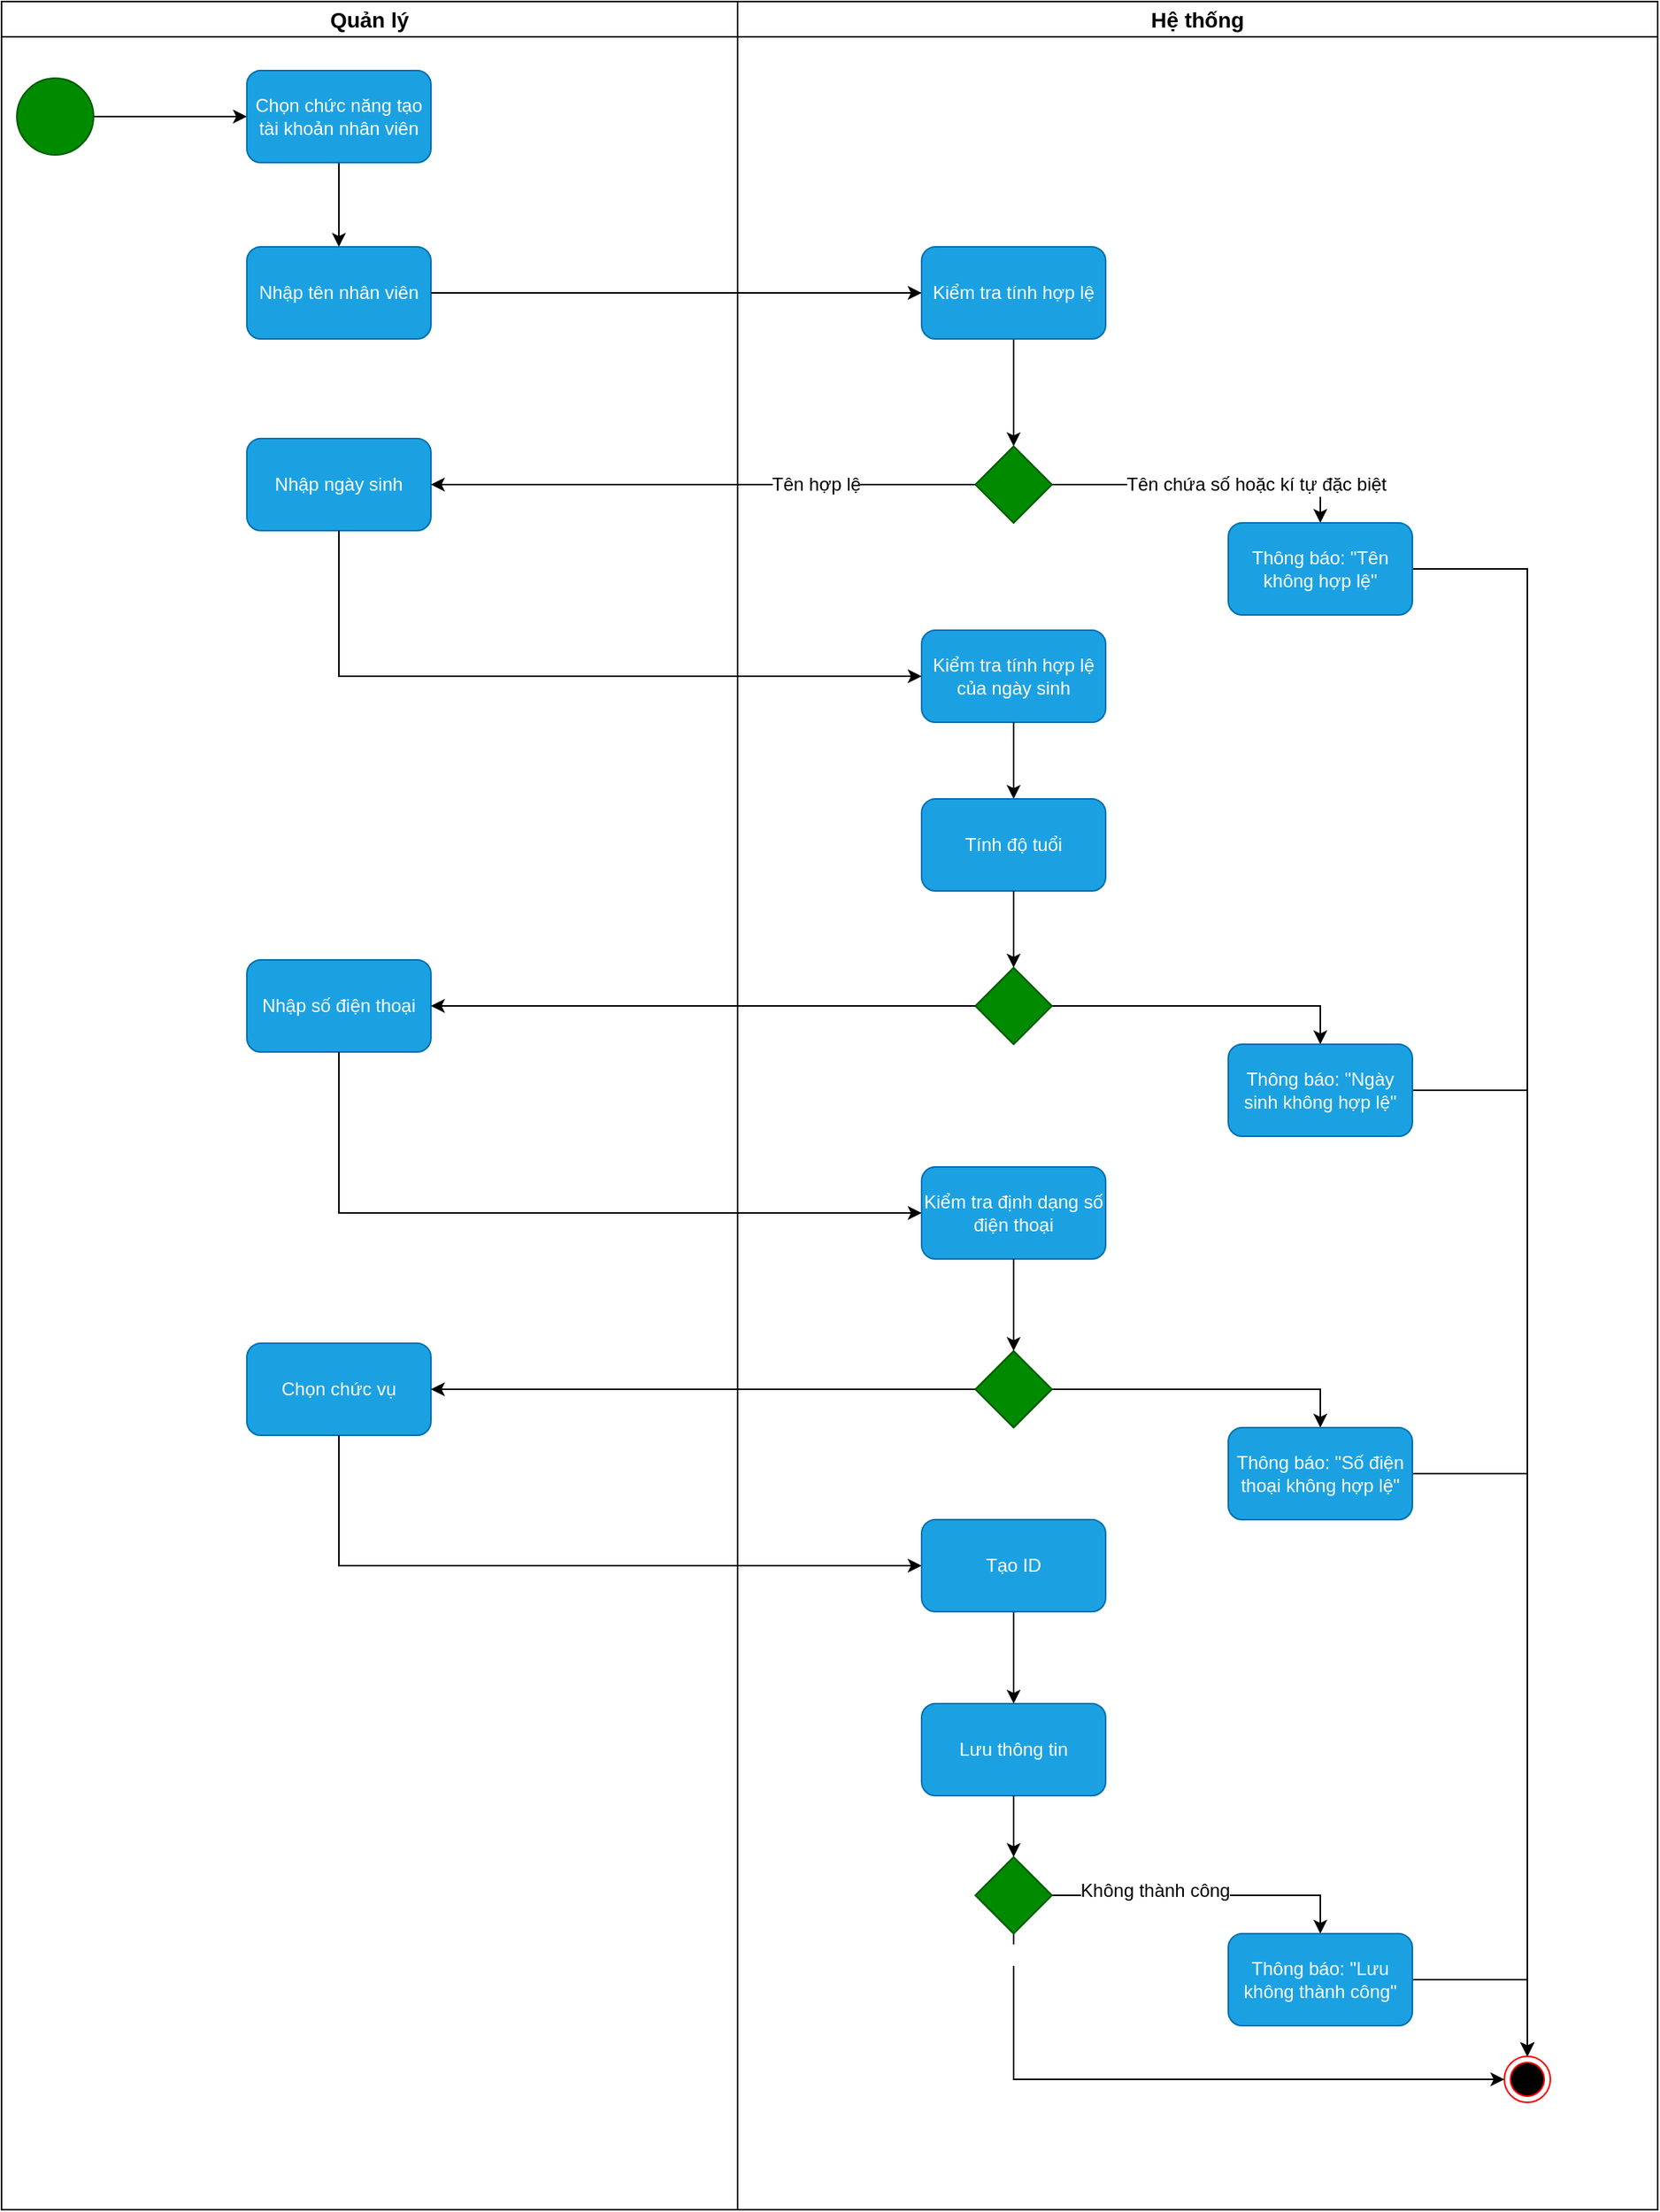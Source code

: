<mxfile version="24.2.1" type="google" pages="2">
  <diagram name="UC-5.1" id="HPTC_Znbg452yDIcdCFF">
    <mxGraphModel grid="1" page="1" gridSize="10" guides="1" tooltips="1" connect="1" arrows="1" fold="1" pageScale="1" pageWidth="827" pageHeight="1169" math="0" shadow="0">
      <root>
        <mxCell id="0" />
        <mxCell id="1" parent="0" />
        <mxCell id="i2-RoIuroY8MgzmHnkEs-1" value="&lt;font style=&quot;font-size: 14px;&quot;&gt;Quản lý&lt;/font&gt;" style="swimlane;whiteSpace=wrap;html=1;" vertex="1" parent="1">
          <mxGeometry x="-160" y="40" width="480" height="1440" as="geometry" />
        </mxCell>
        <mxCell id="i2-RoIuroY8MgzmHnkEs-7" style="edgeStyle=orthogonalEdgeStyle;rounded=0;orthogonalLoop=1;jettySize=auto;html=1;" edge="1" parent="i2-RoIuroY8MgzmHnkEs-1" source="i2-RoIuroY8MgzmHnkEs-5" target="i2-RoIuroY8MgzmHnkEs-6">
          <mxGeometry relative="1" as="geometry" />
        </mxCell>
        <mxCell id="i2-RoIuroY8MgzmHnkEs-5" value="" style="points=[[0.145,0.145,0],[0.5,0,0],[0.855,0.145,0],[1,0.5,0],[0.855,0.855,0],[0.5,1,0],[0.145,0.855,0],[0,0.5,0]];shape=mxgraph.bpmn.event;html=1;verticalLabelPosition=bottom;labelBackgroundColor=#ffffff;verticalAlign=top;align=center;perimeter=ellipsePerimeter;outlineConnect=0;aspect=fixed;outline=standard;symbol=general;fillColor=#008a00;fontColor=#ffffff;strokeColor=#005700;" vertex="1" parent="i2-RoIuroY8MgzmHnkEs-1">
          <mxGeometry x="10" y="50" width="50" height="50" as="geometry" />
        </mxCell>
        <mxCell id="i2-RoIuroY8MgzmHnkEs-9" style="edgeStyle=orthogonalEdgeStyle;rounded=0;orthogonalLoop=1;jettySize=auto;html=1;entryX=0.5;entryY=0;entryDx=0;entryDy=0;" edge="1" parent="i2-RoIuroY8MgzmHnkEs-1" source="i2-RoIuroY8MgzmHnkEs-6" target="i2-RoIuroY8MgzmHnkEs-8">
          <mxGeometry relative="1" as="geometry" />
        </mxCell>
        <mxCell id="i2-RoIuroY8MgzmHnkEs-6" value="Chọn chức năng tạo tài khoản nhân viên" style="rounded=1;whiteSpace=wrap;html=1;fillColor=#1ba1e2;fontColor=#ffffff;strokeColor=#006EAF;" vertex="1" parent="i2-RoIuroY8MgzmHnkEs-1">
          <mxGeometry x="160" y="45" width="120" height="60" as="geometry" />
        </mxCell>
        <mxCell id="i2-RoIuroY8MgzmHnkEs-8" value="Nhập tên nhân viên" style="rounded=1;whiteSpace=wrap;html=1;fillColor=#1ba1e2;fontColor=#ffffff;strokeColor=#006EAF;" vertex="1" parent="i2-RoIuroY8MgzmHnkEs-1">
          <mxGeometry x="160" y="160" width="120" height="60" as="geometry" />
        </mxCell>
        <mxCell id="i2-RoIuroY8MgzmHnkEs-25" value="Nhập ngày sinh" style="rounded=1;whiteSpace=wrap;html=1;fillColor=#1ba1e2;fontColor=#ffffff;strokeColor=#006EAF;" vertex="1" parent="i2-RoIuroY8MgzmHnkEs-1">
          <mxGeometry x="160" y="285" width="120" height="60" as="geometry" />
        </mxCell>
        <mxCell id="i2-RoIuroY8MgzmHnkEs-37" value="Nhập số điện thoại" style="rounded=1;whiteSpace=wrap;html=1;fillColor=#1ba1e2;fontColor=#ffffff;strokeColor=#006EAF;" vertex="1" parent="i2-RoIuroY8MgzmHnkEs-1">
          <mxGeometry x="160" y="625" width="120" height="60" as="geometry" />
        </mxCell>
        <mxCell id="i2-RoIuroY8MgzmHnkEs-50" value="Chọn chức vụ" style="rounded=1;whiteSpace=wrap;html=1;fillColor=#1ba1e2;fontColor=#ffffff;strokeColor=#006EAF;" vertex="1" parent="i2-RoIuroY8MgzmHnkEs-1">
          <mxGeometry x="160" y="875" width="120" height="60" as="geometry" />
        </mxCell>
        <mxCell id="i2-RoIuroY8MgzmHnkEs-2" value="&lt;font style=&quot;font-size: 14px;&quot;&gt;Hệ thống&lt;/font&gt;" style="swimlane;whiteSpace=wrap;html=1;" vertex="1" parent="1">
          <mxGeometry x="320" y="40" width="600" height="1440" as="geometry" />
        </mxCell>
        <mxCell id="i2-RoIuroY8MgzmHnkEs-19" style="edgeStyle=orthogonalEdgeStyle;rounded=0;orthogonalLoop=1;jettySize=auto;html=1;entryX=0.5;entryY=0;entryDx=0;entryDy=0;exitX=1;exitY=0.5;exitDx=0;exitDy=0;exitPerimeter=0;" edge="1" parent="i2-RoIuroY8MgzmHnkEs-2" source="i2-RoIuroY8MgzmHnkEs-23" target="i2-RoIuroY8MgzmHnkEs-18">
          <mxGeometry relative="1" as="geometry">
            <Array as="points">
              <mxPoint x="380" y="315" />
            </Array>
          </mxGeometry>
        </mxCell>
        <mxCell id="i2-RoIuroY8MgzmHnkEs-20" value="&lt;font style=&quot;font-size: 12px;&quot;&gt;Tên chứa số hoặc kí tự đặc biệt&lt;/font&gt;" style="edgeLabel;html=1;align=center;verticalAlign=middle;resizable=0;points=[];" connectable="0" vertex="1" parent="i2-RoIuroY8MgzmHnkEs-19">
          <mxGeometry x="-0.439" y="1" relative="1" as="geometry">
            <mxPoint x="77" y="1" as="offset" />
          </mxGeometry>
        </mxCell>
        <mxCell id="i2-RoIuroY8MgzmHnkEs-24" style="edgeStyle=orthogonalEdgeStyle;rounded=0;orthogonalLoop=1;jettySize=auto;html=1;" edge="1" parent="i2-RoIuroY8MgzmHnkEs-2" source="i2-RoIuroY8MgzmHnkEs-16" target="i2-RoIuroY8MgzmHnkEs-23">
          <mxGeometry relative="1" as="geometry" />
        </mxCell>
        <mxCell id="i2-RoIuroY8MgzmHnkEs-16" value="Kiểm tra tính hợp lệ" style="rounded=1;whiteSpace=wrap;html=1;fillColor=#1ba1e2;fontColor=#ffffff;strokeColor=#006EAF;" vertex="1" parent="i2-RoIuroY8MgzmHnkEs-2">
          <mxGeometry x="120" y="160" width="120" height="60" as="geometry" />
        </mxCell>
        <mxCell id="AqwdgorSLbD9eG5eH7GY-9" style="edgeStyle=orthogonalEdgeStyle;rounded=0;orthogonalLoop=1;jettySize=auto;html=1;entryX=0.5;entryY=0;entryDx=0;entryDy=0;" edge="1" parent="i2-RoIuroY8MgzmHnkEs-2" source="i2-RoIuroY8MgzmHnkEs-18" target="AqwdgorSLbD9eG5eH7GY-4">
          <mxGeometry relative="1" as="geometry" />
        </mxCell>
        <mxCell id="i2-RoIuroY8MgzmHnkEs-18" value="Thông báo: &quot;Tên không hợp lệ&quot;" style="rounded=1;whiteSpace=wrap;html=1;fillColor=#1ba1e2;fontColor=#ffffff;strokeColor=#006EAF;" vertex="1" parent="i2-RoIuroY8MgzmHnkEs-2">
          <mxGeometry x="320" y="340" width="120" height="60" as="geometry" />
        </mxCell>
        <mxCell id="i2-RoIuroY8MgzmHnkEs-23" value="" style="points=[[0.25,0.25,0],[0.5,0,0],[0.75,0.25,0],[1,0.5,0],[0.75,0.75,0],[0.5,1,0],[0.25,0.75,0],[0,0.5,0]];shape=mxgraph.bpmn.gateway2;html=1;verticalLabelPosition=bottom;labelBackgroundColor=#ffffff;verticalAlign=top;align=center;perimeter=rhombusPerimeter;outlineConnect=0;outline=none;symbol=none;fillColor=#008a00;fontColor=#ffffff;strokeColor=#005700;" vertex="1" parent="i2-RoIuroY8MgzmHnkEs-2">
          <mxGeometry x="155" y="290" width="50" height="50" as="geometry" />
        </mxCell>
        <mxCell id="i2-RoIuroY8MgzmHnkEs-30" value="Kiểm tra tính hợp lệ của ngày sinh" style="rounded=1;whiteSpace=wrap;html=1;fillColor=#1ba1e2;fontColor=#ffffff;strokeColor=#006EAF;" vertex="1" parent="i2-RoIuroY8MgzmHnkEs-2">
          <mxGeometry x="120" y="410" width="120" height="60" as="geometry" />
        </mxCell>
        <mxCell id="i2-RoIuroY8MgzmHnkEs-34" style="edgeStyle=orthogonalEdgeStyle;rounded=0;orthogonalLoop=1;jettySize=auto;html=1;entryX=0.5;entryY=0;entryDx=0;entryDy=0;" edge="1" parent="i2-RoIuroY8MgzmHnkEs-2" source="i2-RoIuroY8MgzmHnkEs-30" target="i2-RoIuroY8MgzmHnkEs-35">
          <mxGeometry relative="1" as="geometry">
            <mxPoint x="180" y="520" as="targetPoint" />
          </mxGeometry>
        </mxCell>
        <mxCell id="i2-RoIuroY8MgzmHnkEs-35" value="Tính độ tuổi" style="rounded=1;whiteSpace=wrap;html=1;fillColor=#1ba1e2;fontColor=#ffffff;strokeColor=#006EAF;" vertex="1" parent="i2-RoIuroY8MgzmHnkEs-2">
          <mxGeometry x="120" y="520" width="120" height="60" as="geometry" />
        </mxCell>
        <mxCell id="i2-RoIuroY8MgzmHnkEs-42" style="edgeStyle=orthogonalEdgeStyle;rounded=0;orthogonalLoop=1;jettySize=auto;html=1;entryX=0.5;entryY=0;entryDx=0;entryDy=0;" edge="1" parent="i2-RoIuroY8MgzmHnkEs-2" source="i2-RoIuroY8MgzmHnkEs-39" target="i2-RoIuroY8MgzmHnkEs-41">
          <mxGeometry relative="1" as="geometry" />
        </mxCell>
        <mxCell id="i2-RoIuroY8MgzmHnkEs-39" value="" style="points=[[0.25,0.25,0],[0.5,0,0],[0.75,0.25,0],[1,0.5,0],[0.75,0.75,0],[0.5,1,0],[0.25,0.75,0],[0,0.5,0]];shape=mxgraph.bpmn.gateway2;html=1;verticalLabelPosition=bottom;labelBackgroundColor=#ffffff;verticalAlign=top;align=center;perimeter=rhombusPerimeter;outlineConnect=0;outline=none;symbol=none;fillColor=#008a00;fontColor=#ffffff;strokeColor=#005700;" vertex="1" parent="i2-RoIuroY8MgzmHnkEs-2">
          <mxGeometry x="155" y="630" width="50" height="50" as="geometry" />
        </mxCell>
        <mxCell id="i2-RoIuroY8MgzmHnkEs-40" style="edgeStyle=orthogonalEdgeStyle;rounded=0;orthogonalLoop=1;jettySize=auto;html=1;entryX=0.5;entryY=0;entryDx=0;entryDy=0;entryPerimeter=0;" edge="1" parent="i2-RoIuroY8MgzmHnkEs-2" source="i2-RoIuroY8MgzmHnkEs-35" target="i2-RoIuroY8MgzmHnkEs-39">
          <mxGeometry relative="1" as="geometry" />
        </mxCell>
        <mxCell id="AqwdgorSLbD9eG5eH7GY-8" style="edgeStyle=orthogonalEdgeStyle;rounded=0;orthogonalLoop=1;jettySize=auto;html=1;entryX=0.5;entryY=0;entryDx=0;entryDy=0;" edge="1" parent="i2-RoIuroY8MgzmHnkEs-2" source="i2-RoIuroY8MgzmHnkEs-41" target="AqwdgorSLbD9eG5eH7GY-4">
          <mxGeometry relative="1" as="geometry" />
        </mxCell>
        <mxCell id="i2-RoIuroY8MgzmHnkEs-41" value="Thông báo: &quot;Ngày sinh không hợp lệ&quot;" style="rounded=1;whiteSpace=wrap;html=1;fillColor=#1ba1e2;fontColor=#ffffff;strokeColor=#006EAF;" vertex="1" parent="i2-RoIuroY8MgzmHnkEs-2">
          <mxGeometry x="320" y="680" width="120" height="60" as="geometry" />
        </mxCell>
        <mxCell id="i2-RoIuroY8MgzmHnkEs-44" value="Kiểm tra định dạng số điện thoại" style="rounded=1;whiteSpace=wrap;html=1;fillColor=#1ba1e2;fontColor=#ffffff;strokeColor=#006EAF;" vertex="1" parent="i2-RoIuroY8MgzmHnkEs-2">
          <mxGeometry x="120" y="760" width="120" height="60" as="geometry" />
        </mxCell>
        <mxCell id="i2-RoIuroY8MgzmHnkEs-49" style="edgeStyle=orthogonalEdgeStyle;rounded=0;orthogonalLoop=1;jettySize=auto;html=1;entryX=0.5;entryY=0;entryDx=0;entryDy=0;" edge="1" parent="i2-RoIuroY8MgzmHnkEs-2" source="i2-RoIuroY8MgzmHnkEs-46" target="i2-RoIuroY8MgzmHnkEs-48">
          <mxGeometry relative="1" as="geometry" />
        </mxCell>
        <mxCell id="i2-RoIuroY8MgzmHnkEs-46" value="" style="points=[[0.25,0.25,0],[0.5,0,0],[0.75,0.25,0],[1,0.5,0],[0.75,0.75,0],[0.5,1,0],[0.25,0.75,0],[0,0.5,0]];shape=mxgraph.bpmn.gateway2;html=1;verticalLabelPosition=bottom;labelBackgroundColor=#ffffff;verticalAlign=top;align=center;perimeter=rhombusPerimeter;outlineConnect=0;outline=none;symbol=none;fillColor=#008a00;fontColor=#ffffff;strokeColor=#005700;" vertex="1" parent="i2-RoIuroY8MgzmHnkEs-2">
          <mxGeometry x="155" y="880" width="50" height="50" as="geometry" />
        </mxCell>
        <mxCell id="i2-RoIuroY8MgzmHnkEs-47" style="edgeStyle=orthogonalEdgeStyle;rounded=0;orthogonalLoop=1;jettySize=auto;html=1;entryX=0.5;entryY=0;entryDx=0;entryDy=0;entryPerimeter=0;" edge="1" parent="i2-RoIuroY8MgzmHnkEs-2" source="i2-RoIuroY8MgzmHnkEs-44" target="i2-RoIuroY8MgzmHnkEs-46">
          <mxGeometry relative="1" as="geometry" />
        </mxCell>
        <mxCell id="AqwdgorSLbD9eG5eH7GY-7" style="edgeStyle=orthogonalEdgeStyle;rounded=0;orthogonalLoop=1;jettySize=auto;html=1;entryX=0.5;entryY=0;entryDx=0;entryDy=0;" edge="1" parent="i2-RoIuroY8MgzmHnkEs-2" source="i2-RoIuroY8MgzmHnkEs-48" target="AqwdgorSLbD9eG5eH7GY-4">
          <mxGeometry relative="1" as="geometry" />
        </mxCell>
        <mxCell id="i2-RoIuroY8MgzmHnkEs-48" value="Thông báo: &quot;Số điện thoại không hợp lệ&quot;" style="rounded=1;whiteSpace=wrap;html=1;fillColor=#1ba1e2;fontColor=#ffffff;strokeColor=#006EAF;" vertex="1" parent="i2-RoIuroY8MgzmHnkEs-2">
          <mxGeometry x="320" y="930" width="120" height="60" as="geometry" />
        </mxCell>
        <mxCell id="i2-RoIuroY8MgzmHnkEs-55" style="edgeStyle=orthogonalEdgeStyle;rounded=0;orthogonalLoop=1;jettySize=auto;html=1;entryX=0.5;entryY=0;entryDx=0;entryDy=0;" edge="1" parent="i2-RoIuroY8MgzmHnkEs-2" source="i2-RoIuroY8MgzmHnkEs-52" target="i2-RoIuroY8MgzmHnkEs-54">
          <mxGeometry relative="1" as="geometry" />
        </mxCell>
        <mxCell id="i2-RoIuroY8MgzmHnkEs-52" value="Tạo ID" style="rounded=1;whiteSpace=wrap;html=1;fillColor=#1ba1e2;fontColor=#ffffff;strokeColor=#006EAF;" vertex="1" parent="i2-RoIuroY8MgzmHnkEs-2">
          <mxGeometry x="120" y="990" width="120" height="60" as="geometry" />
        </mxCell>
        <mxCell id="i2-RoIuroY8MgzmHnkEs-54" value="Lưu thông tin" style="rounded=1;whiteSpace=wrap;html=1;fillColor=#1ba1e2;fontColor=#ffffff;strokeColor=#006EAF;" vertex="1" parent="i2-RoIuroY8MgzmHnkEs-2">
          <mxGeometry x="120" y="1110" width="120" height="60" as="geometry" />
        </mxCell>
        <mxCell id="i2-RoIuroY8MgzmHnkEs-61" style="edgeStyle=orthogonalEdgeStyle;rounded=0;orthogonalLoop=1;jettySize=auto;html=1;entryX=0.5;entryY=0;entryDx=0;entryDy=0;" edge="1" parent="i2-RoIuroY8MgzmHnkEs-2" source="i2-RoIuroY8MgzmHnkEs-56" target="i2-RoIuroY8MgzmHnkEs-60">
          <mxGeometry relative="1" as="geometry" />
        </mxCell>
        <mxCell id="i2-RoIuroY8MgzmHnkEs-64" value="&lt;font style=&quot;font-size: 12px;&quot;&gt;Không thành công&lt;/font&gt;" style="edgeLabel;html=1;align=center;verticalAlign=middle;resizable=0;points=[];" connectable="0" vertex="1" parent="i2-RoIuroY8MgzmHnkEs-61">
          <mxGeometry x="-0.338" y="3" relative="1" as="geometry">
            <mxPoint x="1" as="offset" />
          </mxGeometry>
        </mxCell>
        <mxCell id="AqwdgorSLbD9eG5eH7GY-5" style="edgeStyle=orthogonalEdgeStyle;rounded=0;orthogonalLoop=1;jettySize=auto;html=1;entryX=0;entryY=0.5;entryDx=0;entryDy=0;" edge="1" parent="i2-RoIuroY8MgzmHnkEs-2" source="i2-RoIuroY8MgzmHnkEs-56" target="AqwdgorSLbD9eG5eH7GY-4">
          <mxGeometry relative="1" as="geometry">
            <Array as="points">
              <mxPoint x="180" y="1355" />
            </Array>
          </mxGeometry>
        </mxCell>
        <mxCell id="i2-RoIuroY8MgzmHnkEs-56" value="Lưu thành công" style="points=[[0.25,0.25,0],[0.5,0,0],[0.75,0.25,0],[1,0.5,0],[0.75,0.75,0],[0.5,1,0],[0.25,0.75,0],[0,0.5,0]];shape=mxgraph.bpmn.gateway2;html=1;verticalLabelPosition=bottom;labelBackgroundColor=#ffffff;verticalAlign=top;align=center;perimeter=rhombusPerimeter;outlineConnect=0;outline=none;symbol=none;fillColor=#008a00;fontColor=#ffffff;strokeColor=#005700;" vertex="1" parent="i2-RoIuroY8MgzmHnkEs-2">
          <mxGeometry x="155" y="1210" width="50" height="50" as="geometry" />
        </mxCell>
        <mxCell id="i2-RoIuroY8MgzmHnkEs-58" style="edgeStyle=orthogonalEdgeStyle;rounded=0;orthogonalLoop=1;jettySize=auto;html=1;entryX=0.5;entryY=0;entryDx=0;entryDy=0;entryPerimeter=0;" edge="1" parent="i2-RoIuroY8MgzmHnkEs-2" source="i2-RoIuroY8MgzmHnkEs-54" target="i2-RoIuroY8MgzmHnkEs-56">
          <mxGeometry relative="1" as="geometry" />
        </mxCell>
        <mxCell id="AqwdgorSLbD9eG5eH7GY-6" style="edgeStyle=orthogonalEdgeStyle;rounded=0;orthogonalLoop=1;jettySize=auto;html=1;entryX=0.5;entryY=0;entryDx=0;entryDy=0;" edge="1" parent="i2-RoIuroY8MgzmHnkEs-2" source="i2-RoIuroY8MgzmHnkEs-60" target="AqwdgorSLbD9eG5eH7GY-4">
          <mxGeometry relative="1" as="geometry" />
        </mxCell>
        <mxCell id="i2-RoIuroY8MgzmHnkEs-60" value="Thông báo: &quot;Lưu không thành công&quot;" style="rounded=1;whiteSpace=wrap;html=1;fillColor=#1ba1e2;fontColor=#ffffff;strokeColor=#006EAF;" vertex="1" parent="i2-RoIuroY8MgzmHnkEs-2">
          <mxGeometry x="320" y="1260" width="120" height="60" as="geometry" />
        </mxCell>
        <mxCell id="AqwdgorSLbD9eG5eH7GY-4" value="" style="ellipse;html=1;shape=endState;fillColor=#000000;strokeColor=#ff0000;" vertex="1" parent="i2-RoIuroY8MgzmHnkEs-2">
          <mxGeometry x="500" y="1340" width="30" height="30" as="geometry" />
        </mxCell>
        <mxCell id="i2-RoIuroY8MgzmHnkEs-17" style="edgeStyle=orthogonalEdgeStyle;rounded=0;orthogonalLoop=1;jettySize=auto;html=1;entryX=0;entryY=0.5;entryDx=0;entryDy=0;" edge="1" parent="1" source="i2-RoIuroY8MgzmHnkEs-8" target="i2-RoIuroY8MgzmHnkEs-16">
          <mxGeometry relative="1" as="geometry" />
        </mxCell>
        <mxCell id="i2-RoIuroY8MgzmHnkEs-26" style="edgeStyle=orthogonalEdgeStyle;rounded=0;orthogonalLoop=1;jettySize=auto;html=1;entryX=1;entryY=0.5;entryDx=0;entryDy=0;" edge="1" parent="1" source="i2-RoIuroY8MgzmHnkEs-23" target="i2-RoIuroY8MgzmHnkEs-25">
          <mxGeometry relative="1" as="geometry" />
        </mxCell>
        <mxCell id="i2-RoIuroY8MgzmHnkEs-27" value="&lt;font style=&quot;font-size: 12px;&quot;&gt;Tên hợp lệ&lt;/font&gt;" style="edgeLabel;html=1;align=center;verticalAlign=middle;resizable=0;points=[];" connectable="0" vertex="1" parent="i2-RoIuroY8MgzmHnkEs-26">
          <mxGeometry x="-0.309" y="-1" relative="1" as="geometry">
            <mxPoint x="18" y="1" as="offset" />
          </mxGeometry>
        </mxCell>
        <mxCell id="i2-RoIuroY8MgzmHnkEs-31" style="edgeStyle=orthogonalEdgeStyle;rounded=0;orthogonalLoop=1;jettySize=auto;html=1;entryX=0;entryY=0.5;entryDx=0;entryDy=0;" edge="1" parent="1" source="i2-RoIuroY8MgzmHnkEs-25" target="i2-RoIuroY8MgzmHnkEs-30">
          <mxGeometry relative="1" as="geometry">
            <Array as="points">
              <mxPoint x="60" y="480" />
            </Array>
          </mxGeometry>
        </mxCell>
        <mxCell id="i2-RoIuroY8MgzmHnkEs-43" style="edgeStyle=orthogonalEdgeStyle;rounded=0;orthogonalLoop=1;jettySize=auto;html=1;entryX=1;entryY=0.5;entryDx=0;entryDy=0;" edge="1" parent="1" source="i2-RoIuroY8MgzmHnkEs-39" target="i2-RoIuroY8MgzmHnkEs-37">
          <mxGeometry relative="1" as="geometry" />
        </mxCell>
        <mxCell id="i2-RoIuroY8MgzmHnkEs-45" style="edgeStyle=orthogonalEdgeStyle;rounded=0;orthogonalLoop=1;jettySize=auto;html=1;entryX=0;entryY=0.5;entryDx=0;entryDy=0;" edge="1" parent="1" source="i2-RoIuroY8MgzmHnkEs-37" target="i2-RoIuroY8MgzmHnkEs-44">
          <mxGeometry relative="1" as="geometry">
            <Array as="points">
              <mxPoint x="60" y="830" />
            </Array>
          </mxGeometry>
        </mxCell>
        <mxCell id="i2-RoIuroY8MgzmHnkEs-51" style="edgeStyle=orthogonalEdgeStyle;rounded=0;orthogonalLoop=1;jettySize=auto;html=1;entryX=1;entryY=0.5;entryDx=0;entryDy=0;" edge="1" parent="1" source="i2-RoIuroY8MgzmHnkEs-46" target="i2-RoIuroY8MgzmHnkEs-50">
          <mxGeometry relative="1" as="geometry" />
        </mxCell>
        <mxCell id="i2-RoIuroY8MgzmHnkEs-53" style="edgeStyle=orthogonalEdgeStyle;rounded=0;orthogonalLoop=1;jettySize=auto;html=1;entryX=0;entryY=0.5;entryDx=0;entryDy=0;" edge="1" parent="1" source="i2-RoIuroY8MgzmHnkEs-50" target="i2-RoIuroY8MgzmHnkEs-52">
          <mxGeometry relative="1" as="geometry">
            <Array as="points">
              <mxPoint x="60" y="1060" />
            </Array>
          </mxGeometry>
        </mxCell>
      </root>
    </mxGraphModel>
  </diagram>
  <diagram id="GgOjzZUunRmGGN7r5Q1V" name="UC-5.2">
    <mxGraphModel grid="1" page="1" gridSize="10" guides="1" tooltips="1" connect="1" arrows="1" fold="1" pageScale="1" pageWidth="827" pageHeight="1169" math="0" shadow="0">
      <root>
        <mxCell id="0" />
        <mxCell id="1" parent="0" />
        <mxCell id="U0jVgyknXFoRy8qKQiS7-1" value="&lt;font style=&quot;font-size: 14px;&quot;&gt;Quản lý&lt;/font&gt;" style="swimlane;whiteSpace=wrap;html=1;" vertex="1" parent="1">
          <mxGeometry x="-160" y="40" width="480" height="1080" as="geometry" />
        </mxCell>
        <mxCell id="U0jVgyknXFoRy8qKQiS7-2" style="edgeStyle=orthogonalEdgeStyle;rounded=0;orthogonalLoop=1;jettySize=auto;html=1;" edge="1" parent="U0jVgyknXFoRy8qKQiS7-1" source="U0jVgyknXFoRy8qKQiS7-3" target="U0jVgyknXFoRy8qKQiS7-5">
          <mxGeometry relative="1" as="geometry" />
        </mxCell>
        <mxCell id="U0jVgyknXFoRy8qKQiS7-3" value="" style="points=[[0.145,0.145,0],[0.5,0,0],[0.855,0.145,0],[1,0.5,0],[0.855,0.855,0],[0.5,1,0],[0.145,0.855,0],[0,0.5,0]];shape=mxgraph.bpmn.event;html=1;verticalLabelPosition=bottom;labelBackgroundColor=#ffffff;verticalAlign=top;align=center;perimeter=ellipsePerimeter;outlineConnect=0;aspect=fixed;outline=standard;symbol=general;fillColor=#008a00;fontColor=#ffffff;strokeColor=#005700;" vertex="1" parent="U0jVgyknXFoRy8qKQiS7-1">
          <mxGeometry x="10" y="50" width="50" height="50" as="geometry" />
        </mxCell>
        <mxCell id="U0jVgyknXFoRy8qKQiS7-5" value="Chọn chức năng tính tiền lương nhân viên" style="rounded=1;whiteSpace=wrap;html=1;fillColor=#1ba1e2;fontColor=#ffffff;strokeColor=#006EAF;" vertex="1" parent="U0jVgyknXFoRy8qKQiS7-1">
          <mxGeometry x="160" y="45" width="120" height="60" as="geometry" />
        </mxCell>
        <mxCell id="kkeHS25dtxqUv2vEG9dq-4" style="edgeStyle=orthogonalEdgeStyle;rounded=0;orthogonalLoop=1;jettySize=auto;html=1;entryX=0.5;entryY=0;entryDx=0;entryDy=0;" edge="1" parent="U0jVgyknXFoRy8qKQiS7-1" source="kkeHS25dtxqUv2vEG9dq-1" target="kkeHS25dtxqUv2vEG9dq-3">
          <mxGeometry relative="1" as="geometry" />
        </mxCell>
        <mxCell id="kkeHS25dtxqUv2vEG9dq-1" value="Nhập tiền thưởng" style="rounded=1;whiteSpace=wrap;html=1;fillColor=#1ba1e2;fontColor=#ffffff;strokeColor=#006EAF;" vertex="1" parent="U0jVgyknXFoRy8qKQiS7-1">
          <mxGeometry x="160" y="160" width="120" height="60" as="geometry" />
        </mxCell>
        <mxCell id="kkeHS25dtxqUv2vEG9dq-3" value="Nhập tiền phạt" style="rounded=1;whiteSpace=wrap;html=1;fillColor=#1ba1e2;fontColor=#ffffff;strokeColor=#006EAF;" vertex="1" parent="U0jVgyknXFoRy8qKQiS7-1">
          <mxGeometry x="160" y="280" width="120" height="60" as="geometry" />
        </mxCell>
        <mxCell id="kkeHS25dtxqUv2vEG9dq-16" style="edgeStyle=orthogonalEdgeStyle;rounded=0;orthogonalLoop=1;jettySize=auto;html=1;" edge="1" parent="U0jVgyknXFoRy8qKQiS7-1" source="kkeHS25dtxqUv2vEG9dq-13" target="kkeHS25dtxqUv2vEG9dq-15">
          <mxGeometry relative="1" as="geometry" />
        </mxCell>
        <mxCell id="kkeHS25dtxqUv2vEG9dq-13" value="Xác nhận thông tin" style="rounded=1;whiteSpace=wrap;html=1;fillColor=#1ba1e2;fontColor=#ffffff;strokeColor=#006EAF;" vertex="1" parent="U0jVgyknXFoRy8qKQiS7-1">
          <mxGeometry x="160" y="400" width="120" height="60" as="geometry" />
        </mxCell>
        <mxCell id="kkeHS25dtxqUv2vEG9dq-15" value="" style="points=[[0.25,0.25,0],[0.5,0,0],[0.75,0.25,0],[1,0.5,0],[0.75,0.75,0],[0.5,1,0],[0.25,0.75,0],[0,0.5,0]];shape=mxgraph.bpmn.gateway2;html=1;verticalLabelPosition=bottom;labelBackgroundColor=#ffffff;verticalAlign=top;align=center;perimeter=rhombusPerimeter;outlineConnect=0;outline=none;symbol=none;fillColor=#008a00;fontColor=#ffffff;strokeColor=#005700;" vertex="1" parent="U0jVgyknXFoRy8qKQiS7-1">
          <mxGeometry x="195" y="560" width="50" height="50" as="geometry" />
        </mxCell>
        <mxCell id="U0jVgyknXFoRy8qKQiS7-10" value="&lt;font style=&quot;font-size: 14px;&quot;&gt;Hệ thống&lt;/font&gt;" style="swimlane;whiteSpace=wrap;html=1;" vertex="1" parent="1">
          <mxGeometry x="320" y="40" width="600" height="1080" as="geometry" />
        </mxCell>
        <mxCell id="kkeHS25dtxqUv2vEG9dq-8" style="edgeStyle=orthogonalEdgeStyle;rounded=0;orthogonalLoop=1;jettySize=auto;html=1;entryX=0.5;entryY=0;entryDx=0;entryDy=0;" edge="1" parent="U0jVgyknXFoRy8qKQiS7-10" source="kkeHS25dtxqUv2vEG9dq-5" target="kkeHS25dtxqUv2vEG9dq-7">
          <mxGeometry relative="1" as="geometry" />
        </mxCell>
        <mxCell id="kkeHS25dtxqUv2vEG9dq-5" value="Tính số giờ làm" style="rounded=1;whiteSpace=wrap;html=1;fillColor=#1ba1e2;fontColor=#ffffff;strokeColor=#006EAF;" vertex="1" parent="U0jVgyknXFoRy8qKQiS7-10">
          <mxGeometry x="180" y="45" width="120" height="60" as="geometry" />
        </mxCell>
        <mxCell id="kkeHS25dtxqUv2vEG9dq-7" value="Tính tiền lương" style="rounded=1;whiteSpace=wrap;html=1;fillColor=#1ba1e2;fontColor=#ffffff;strokeColor=#006EAF;" vertex="1" parent="U0jVgyknXFoRy8qKQiS7-10">
          <mxGeometry x="180" y="160" width="120" height="60" as="geometry" />
        </mxCell>
        <mxCell id="kkeHS25dtxqUv2vEG9dq-11" value="Tính tổng tiền thực nhận" style="rounded=1;whiteSpace=wrap;html=1;fillColor=#1ba1e2;fontColor=#ffffff;strokeColor=#006EAF;" vertex="1" parent="U0jVgyknXFoRy8qKQiS7-10">
          <mxGeometry x="180" y="280" width="120" height="60" as="geometry" />
        </mxCell>
        <mxCell id="kkeHS25dtxqUv2vEG9dq-17" value="Lưu thông tin tiền lương" style="rounded=1;whiteSpace=wrap;html=1;fillColor=#1ba1e2;fontColor=#ffffff;strokeColor=#006EAF;" vertex="1" parent="U0jVgyknXFoRy8qKQiS7-10">
          <mxGeometry x="180" y="650" width="120" height="60" as="geometry" />
        </mxCell>
        <mxCell id="8gLIYKee18Gxrf4crSDf-2" style="edgeStyle=orthogonalEdgeStyle;rounded=0;orthogonalLoop=1;jettySize=auto;html=1;entryX=0;entryY=0.5;entryDx=0;entryDy=0;" edge="1" parent="U0jVgyknXFoRy8qKQiS7-10" source="kkeHS25dtxqUv2vEG9dq-19" target="8gLIYKee18Gxrf4crSDf-1">
          <mxGeometry relative="1" as="geometry">
            <Array as="points">
              <mxPoint x="240" y="1035" />
            </Array>
          </mxGeometry>
        </mxCell>
        <mxCell id="kkeHS25dtxqUv2vEG9dq-19" value="Gửi thông tin tiền lương về tài khoản nhân viên" style="rounded=1;whiteSpace=wrap;html=1;fillColor=#1ba1e2;fontColor=#ffffff;strokeColor=#006EAF;" vertex="1" parent="U0jVgyknXFoRy8qKQiS7-10">
          <mxGeometry x="180" y="900" width="120" height="60" as="geometry" />
        </mxCell>
        <mxCell id="kkeHS25dtxqUv2vEG9dq-22" style="edgeStyle=orthogonalEdgeStyle;rounded=0;orthogonalLoop=1;jettySize=auto;html=1;entryX=0.5;entryY=0;entryDx=0;entryDy=0;" edge="1" parent="U0jVgyknXFoRy8qKQiS7-10" source="kkeHS25dtxqUv2vEG9dq-20" target="kkeHS25dtxqUv2vEG9dq-19">
          <mxGeometry relative="1" as="geometry" />
        </mxCell>
        <mxCell id="8gLIYKee18Gxrf4crSDf-5" value="&lt;font style=&quot;font-size: 12px;&quot;&gt;Lưu thành công&lt;/font&gt;" style="edgeLabel;html=1;align=center;verticalAlign=middle;resizable=0;points=[];" connectable="0" vertex="1" parent="kkeHS25dtxqUv2vEG9dq-22">
          <mxGeometry x="-0.173" relative="1" as="geometry">
            <mxPoint as="offset" />
          </mxGeometry>
        </mxCell>
        <mxCell id="kkeHS25dtxqUv2vEG9dq-25" style="edgeStyle=orthogonalEdgeStyle;rounded=0;orthogonalLoop=1;jettySize=auto;html=1;entryX=0.5;entryY=0;entryDx=0;entryDy=0;" edge="1" parent="U0jVgyknXFoRy8qKQiS7-10" source="kkeHS25dtxqUv2vEG9dq-20" target="kkeHS25dtxqUv2vEG9dq-24">
          <mxGeometry relative="1" as="geometry" />
        </mxCell>
        <mxCell id="kkeHS25dtxqUv2vEG9dq-28" value="&lt;font style=&quot;font-size: 12px;&quot;&gt;Lưu không thành công&lt;/font&gt;" style="edgeLabel;html=1;align=center;verticalAlign=middle;resizable=0;points=[];" connectable="0" vertex="1" parent="kkeHS25dtxqUv2vEG9dq-25">
          <mxGeometry x="-0.193" relative="1" as="geometry">
            <mxPoint x="2" as="offset" />
          </mxGeometry>
        </mxCell>
        <mxCell id="kkeHS25dtxqUv2vEG9dq-20" value="" style="points=[[0.25,0.25,0],[0.5,0,0],[0.75,0.25,0],[1,0.5,0],[0.75,0.75,0],[0.5,1,0],[0.25,0.75,0],[0,0.5,0]];shape=mxgraph.bpmn.gateway2;html=1;verticalLabelPosition=bottom;labelBackgroundColor=#ffffff;verticalAlign=top;align=center;perimeter=rhombusPerimeter;outlineConnect=0;outline=none;symbol=none;fillColor=#008a00;fontColor=#ffffff;strokeColor=#005700;" vertex="1" parent="U0jVgyknXFoRy8qKQiS7-10">
          <mxGeometry x="215" y="760" width="50" height="50" as="geometry" />
        </mxCell>
        <mxCell id="kkeHS25dtxqUv2vEG9dq-21" style="edgeStyle=orthogonalEdgeStyle;rounded=0;orthogonalLoop=1;jettySize=auto;html=1;entryX=0.5;entryY=0;entryDx=0;entryDy=0;entryPerimeter=0;" edge="1" parent="U0jVgyknXFoRy8qKQiS7-10" source="kkeHS25dtxqUv2vEG9dq-17" target="kkeHS25dtxqUv2vEG9dq-20">
          <mxGeometry relative="1" as="geometry" />
        </mxCell>
        <mxCell id="8gLIYKee18Gxrf4crSDf-3" style="edgeStyle=orthogonalEdgeStyle;rounded=0;orthogonalLoop=1;jettySize=auto;html=1;entryX=0.5;entryY=0;entryDx=0;entryDy=0;" edge="1" parent="U0jVgyknXFoRy8qKQiS7-10" source="kkeHS25dtxqUv2vEG9dq-24" target="8gLIYKee18Gxrf4crSDf-1">
          <mxGeometry relative="1" as="geometry" />
        </mxCell>
        <mxCell id="kkeHS25dtxqUv2vEG9dq-24" value="Thông báo: &quot;Lưu không thành công&quot;" style="rounded=1;whiteSpace=wrap;html=1;fillColor=#1ba1e2;fontColor=#ffffff;strokeColor=#006EAF;" vertex="1" parent="U0jVgyknXFoRy8qKQiS7-10">
          <mxGeometry x="360" y="810" width="120" height="60" as="geometry" />
        </mxCell>
        <mxCell id="8gLIYKee18Gxrf4crSDf-4" style="edgeStyle=orthogonalEdgeStyle;rounded=0;orthogonalLoop=1;jettySize=auto;html=1;entryX=0.5;entryY=0;entryDx=0;entryDy=0;" edge="1" parent="U0jVgyknXFoRy8qKQiS7-10" source="isSsOQwcusvrInyHFCUB-1" target="8gLIYKee18Gxrf4crSDf-1">
          <mxGeometry relative="1" as="geometry" />
        </mxCell>
        <mxCell id="isSsOQwcusvrInyHFCUB-1" value="Thông báo: &quot;Hủy tính tiền lương&quot;" style="rounded=1;whiteSpace=wrap;html=1;fillColor=#1ba1e2;fontColor=#ffffff;strokeColor=#006EAF;" vertex="1" parent="U0jVgyknXFoRy8qKQiS7-10">
          <mxGeometry x="180" y="555" width="120" height="60" as="geometry" />
        </mxCell>
        <mxCell id="8gLIYKee18Gxrf4crSDf-1" value="" style="ellipse;html=1;shape=endState;fillColor=#000000;strokeColor=#ff0000;" vertex="1" parent="U0jVgyknXFoRy8qKQiS7-10">
          <mxGeometry x="550" y="1020" width="30" height="30" as="geometry" />
        </mxCell>
        <mxCell id="kkeHS25dtxqUv2vEG9dq-9" style="edgeStyle=orthogonalEdgeStyle;rounded=0;orthogonalLoop=1;jettySize=auto;html=1;entryX=0;entryY=0.5;entryDx=0;entryDy=0;" edge="1" parent="1" source="U0jVgyknXFoRy8qKQiS7-5" target="kkeHS25dtxqUv2vEG9dq-5">
          <mxGeometry relative="1" as="geometry" />
        </mxCell>
        <mxCell id="kkeHS25dtxqUv2vEG9dq-10" style="edgeStyle=orthogonalEdgeStyle;rounded=0;orthogonalLoop=1;jettySize=auto;html=1;entryX=1;entryY=0.5;entryDx=0;entryDy=0;" edge="1" parent="1" source="kkeHS25dtxqUv2vEG9dq-7" target="kkeHS25dtxqUv2vEG9dq-1">
          <mxGeometry relative="1" as="geometry" />
        </mxCell>
        <mxCell id="kkeHS25dtxqUv2vEG9dq-12" style="edgeStyle=orthogonalEdgeStyle;rounded=0;orthogonalLoop=1;jettySize=auto;html=1;entryX=0;entryY=0.5;entryDx=0;entryDy=0;" edge="1" parent="1" source="kkeHS25dtxqUv2vEG9dq-3" target="kkeHS25dtxqUv2vEG9dq-11">
          <mxGeometry relative="1" as="geometry" />
        </mxCell>
        <mxCell id="kkeHS25dtxqUv2vEG9dq-14" style="edgeStyle=orthogonalEdgeStyle;rounded=0;orthogonalLoop=1;jettySize=auto;html=1;entryX=1;entryY=0.5;entryDx=0;entryDy=0;" edge="1" parent="1" source="kkeHS25dtxqUv2vEG9dq-11" target="kkeHS25dtxqUv2vEG9dq-13">
          <mxGeometry relative="1" as="geometry">
            <Array as="points">
              <mxPoint x="560" y="470" />
            </Array>
          </mxGeometry>
        </mxCell>
        <mxCell id="kkeHS25dtxqUv2vEG9dq-18" style="edgeStyle=orthogonalEdgeStyle;rounded=0;orthogonalLoop=1;jettySize=auto;html=1;entryX=0;entryY=0.5;entryDx=0;entryDy=0;exitX=0.5;exitY=1;exitDx=0;exitDy=0;exitPerimeter=0;" edge="1" parent="1" source="kkeHS25dtxqUv2vEG9dq-15" target="kkeHS25dtxqUv2vEG9dq-17">
          <mxGeometry relative="1" as="geometry" />
        </mxCell>
        <mxCell id="kkeHS25dtxqUv2vEG9dq-29" value="Yes" style="edgeLabel;html=1;align=center;verticalAlign=middle;resizable=0;points=[];" connectable="0" vertex="1" parent="kkeHS25dtxqUv2vEG9dq-18">
          <mxGeometry x="-0.478" y="1" relative="1" as="geometry">
            <mxPoint as="offset" />
          </mxGeometry>
        </mxCell>
        <mxCell id="isSsOQwcusvrInyHFCUB-2" style="edgeStyle=orthogonalEdgeStyle;rounded=0;orthogonalLoop=1;jettySize=auto;html=1;entryX=0;entryY=0.5;entryDx=0;entryDy=0;" edge="1" parent="1" source="kkeHS25dtxqUv2vEG9dq-15" target="isSsOQwcusvrInyHFCUB-1">
          <mxGeometry relative="1" as="geometry" />
        </mxCell>
        <mxCell id="isSsOQwcusvrInyHFCUB-3" value="&lt;font style=&quot;font-size: 12px;&quot;&gt;No&lt;/font&gt;" style="edgeLabel;html=1;align=center;verticalAlign=middle;resizable=0;points=[];" connectable="0" vertex="1" parent="isSsOQwcusvrInyHFCUB-2">
          <mxGeometry x="-0.434" y="-1" relative="1" as="geometry">
            <mxPoint as="offset" />
          </mxGeometry>
        </mxCell>
      </root>
    </mxGraphModel>
  </diagram>
</mxfile>
